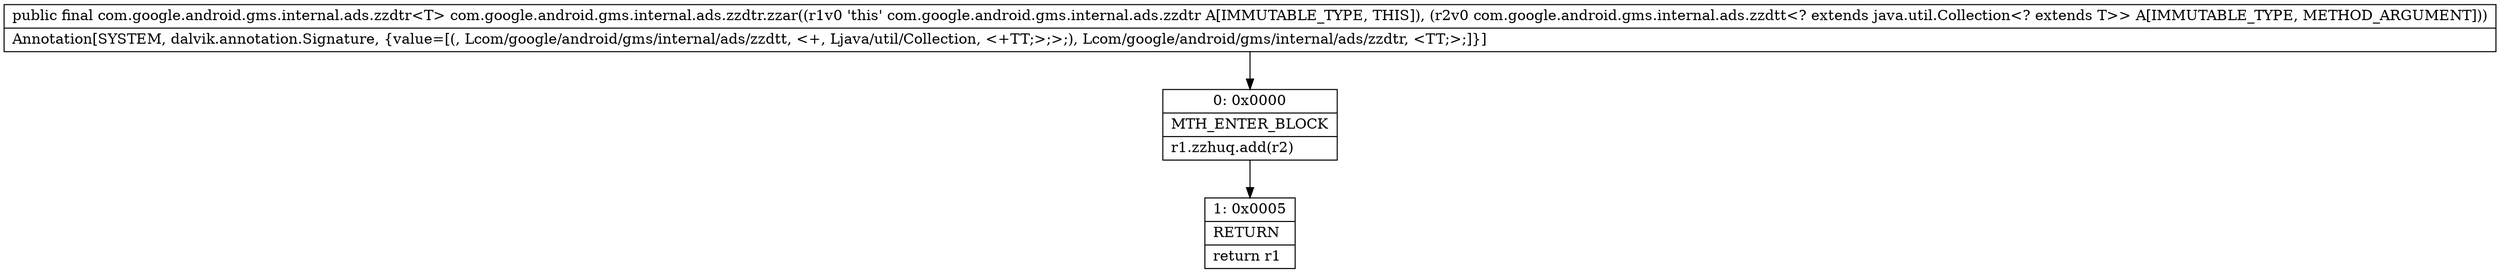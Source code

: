 digraph "CFG forcom.google.android.gms.internal.ads.zzdtr.zzar(Lcom\/google\/android\/gms\/internal\/ads\/zzdtt;)Lcom\/google\/android\/gms\/internal\/ads\/zzdtr;" {
Node_0 [shape=record,label="{0\:\ 0x0000|MTH_ENTER_BLOCK\l|r1.zzhuq.add(r2)\l}"];
Node_1 [shape=record,label="{1\:\ 0x0005|RETURN\l|return r1\l}"];
MethodNode[shape=record,label="{public final com.google.android.gms.internal.ads.zzdtr\<T\> com.google.android.gms.internal.ads.zzdtr.zzar((r1v0 'this' com.google.android.gms.internal.ads.zzdtr A[IMMUTABLE_TYPE, THIS]), (r2v0 com.google.android.gms.internal.ads.zzdtt\<? extends java.util.Collection\<? extends T\>\> A[IMMUTABLE_TYPE, METHOD_ARGUMENT]))  | Annotation[SYSTEM, dalvik.annotation.Signature, \{value=[(, Lcom\/google\/android\/gms\/internal\/ads\/zzdtt, \<+, Ljava\/util\/Collection, \<+TT;\>;\>;), Lcom\/google\/android\/gms\/internal\/ads\/zzdtr, \<TT;\>;]\}]\l}"];
MethodNode -> Node_0;
Node_0 -> Node_1;
}

